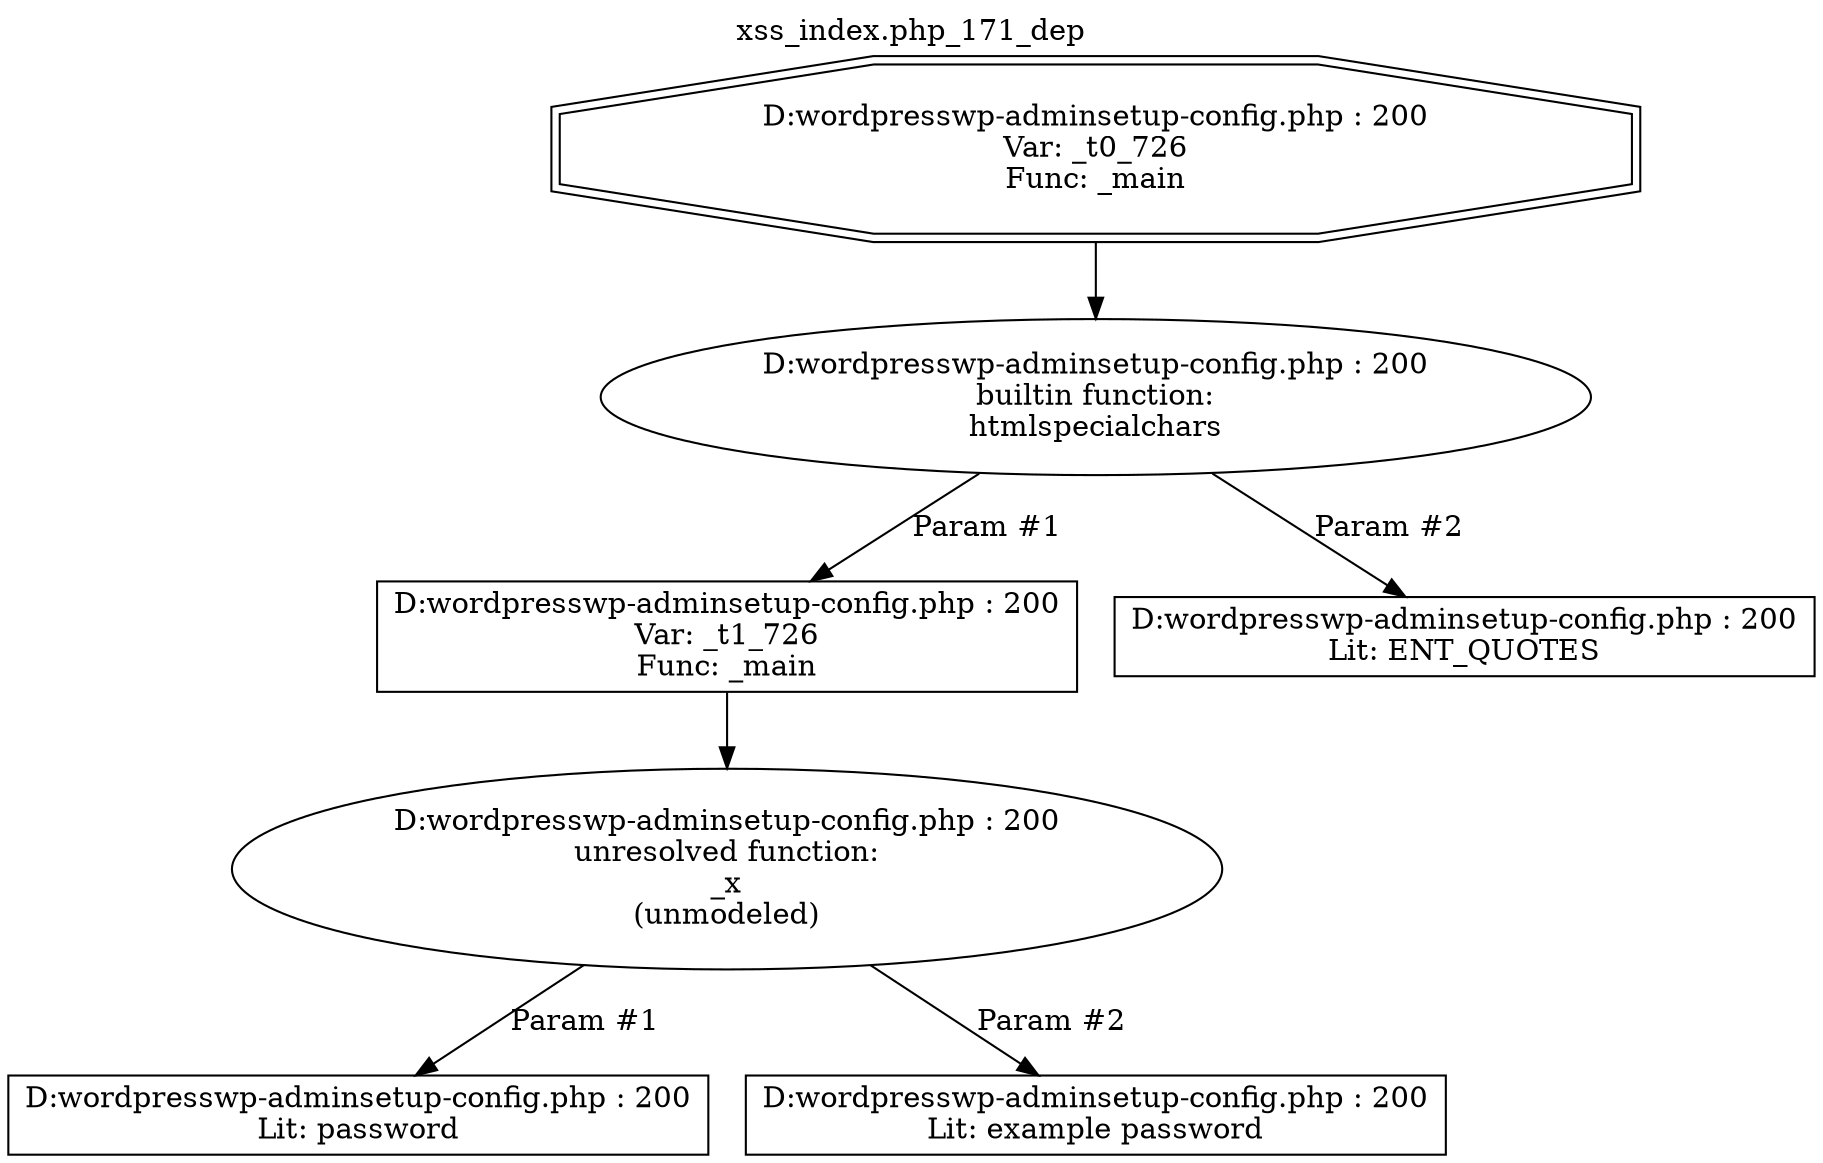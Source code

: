 digraph cfg {
  label="xss_index.php_171_dep";
  labelloc=t;
  n1 [shape=doubleoctagon, label="D:\wordpress\wp-admin\setup-config.php : 200\nVar: _t0_726\nFunc: _main\n"];
  n2 [shape=ellipse, label="D:\wordpress\wp-admin\setup-config.php : 200\nbuiltin function:\nhtmlspecialchars\n"];
  n3 [shape=box, label="D:\wordpress\wp-admin\setup-config.php : 200\nVar: _t1_726\nFunc: _main\n"];
  n4 [shape=ellipse, label="D:\wordpress\wp-admin\setup-config.php : 200\nunresolved function:\n_x\n(unmodeled)\n"];
  n5 [shape=box, label="D:\wordpress\wp-admin\setup-config.php : 200\nLit: password\n"];
  n6 [shape=box, label="D:\wordpress\wp-admin\setup-config.php : 200\nLit: example password\n"];
  n7 [shape=box, label="D:\wordpress\wp-admin\setup-config.php : 200\nLit: ENT_QUOTES\n"];
  n1 -> n2;
  n3 -> n4;
  n4 -> n5[label="Param #1"];
  n4 -> n6[label="Param #2"];
  n2 -> n3[label="Param #1"];
  n2 -> n7[label="Param #2"];
}
